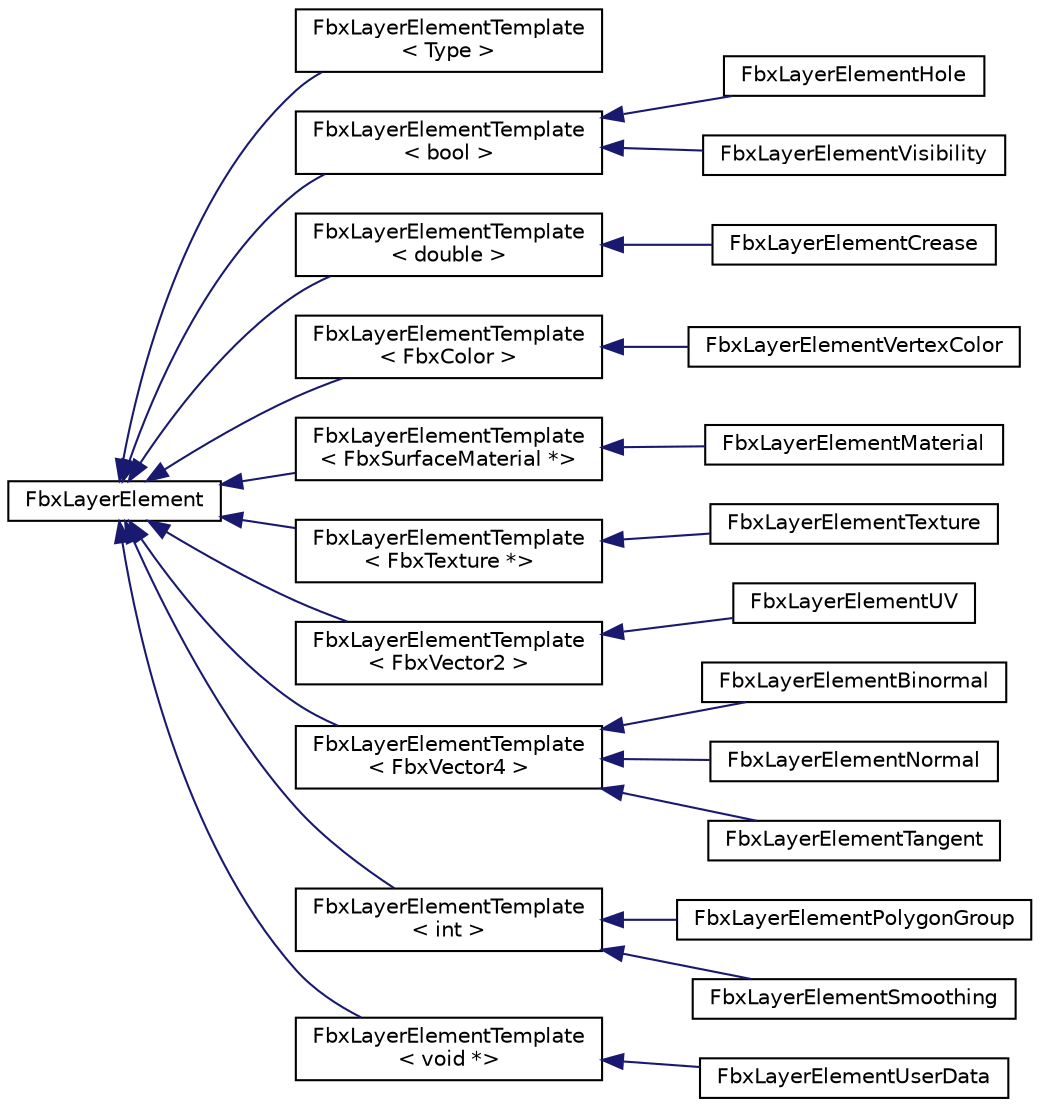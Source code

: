 digraph "クラス階層図"
{
  edge [fontname="Helvetica",fontsize="10",labelfontname="Helvetica",labelfontsize="10"];
  node [fontname="Helvetica",fontsize="10",shape=record];
  rankdir="LR";
  Node0 [label="FbxLayerElement",height=0.2,width=0.4,color="black", fillcolor="white", style="filled",URL="$class_fbx_layer_element.html"];
  Node0 -> Node1 [dir="back",color="midnightblue",fontsize="10",style="solid",fontname="Helvetica"];
  Node1 [label="FbxLayerElementTemplate\l\< Type \>",height=0.2,width=0.4,color="black", fillcolor="white", style="filled",URL="$class_fbx_layer_element_template.html"];
  Node0 -> Node2 [dir="back",color="midnightblue",fontsize="10",style="solid",fontname="Helvetica"];
  Node2 [label="FbxLayerElementTemplate\l\< bool \>",height=0.2,width=0.4,color="black", fillcolor="white", style="filled",URL="$class_fbx_layer_element_template.html"];
  Node2 -> Node3 [dir="back",color="midnightblue",fontsize="10",style="solid",fontname="Helvetica"];
  Node3 [label="FbxLayerElementHole",height=0.2,width=0.4,color="black", fillcolor="white", style="filled",URL="$class_fbx_layer_element_hole.html"];
  Node2 -> Node4 [dir="back",color="midnightblue",fontsize="10",style="solid",fontname="Helvetica"];
  Node4 [label="FbxLayerElementVisibility",height=0.2,width=0.4,color="black", fillcolor="white", style="filled",URL="$class_fbx_layer_element_visibility.html"];
  Node0 -> Node5 [dir="back",color="midnightblue",fontsize="10",style="solid",fontname="Helvetica"];
  Node5 [label="FbxLayerElementTemplate\l\< double \>",height=0.2,width=0.4,color="black", fillcolor="white", style="filled",URL="$class_fbx_layer_element_template.html"];
  Node5 -> Node6 [dir="back",color="midnightblue",fontsize="10",style="solid",fontname="Helvetica"];
  Node6 [label="FbxLayerElementCrease",height=0.2,width=0.4,color="black", fillcolor="white", style="filled",URL="$class_fbx_layer_element_crease.html"];
  Node0 -> Node7 [dir="back",color="midnightblue",fontsize="10",style="solid",fontname="Helvetica"];
  Node7 [label="FbxLayerElementTemplate\l\< FbxColor \>",height=0.2,width=0.4,color="black", fillcolor="white", style="filled",URL="$class_fbx_layer_element_template.html"];
  Node7 -> Node8 [dir="back",color="midnightblue",fontsize="10",style="solid",fontname="Helvetica"];
  Node8 [label="FbxLayerElementVertexColor",height=0.2,width=0.4,color="black", fillcolor="white", style="filled",URL="$class_fbx_layer_element_vertex_color.html",tooltip="Layer element for mapping Vertex Colors to a geometry. "];
  Node0 -> Node9 [dir="back",color="midnightblue",fontsize="10",style="solid",fontname="Helvetica"];
  Node9 [label="FbxLayerElementTemplate\l\< FbxSurfaceMaterial *\>",height=0.2,width=0.4,color="black", fillcolor="white", style="filled",URL="$class_fbx_layer_element_template.html"];
  Node9 -> Node10 [dir="back",color="midnightblue",fontsize="10",style="solid",fontname="Helvetica"];
  Node10 [label="FbxLayerElementMaterial",height=0.2,width=0.4,color="black", fillcolor="white", style="filled",URL="$class_fbx_layer_element_material.html"];
  Node0 -> Node11 [dir="back",color="midnightblue",fontsize="10",style="solid",fontname="Helvetica"];
  Node11 [label="FbxLayerElementTemplate\l\< FbxTexture *\>",height=0.2,width=0.4,color="black", fillcolor="white", style="filled",URL="$class_fbx_layer_element_template.html"];
  Node11 -> Node12 [dir="back",color="midnightblue",fontsize="10",style="solid",fontname="Helvetica"];
  Node12 [label="FbxLayerElementTexture",height=0.2,width=0.4,color="black", fillcolor="white", style="filled",URL="$class_fbx_layer_element_texture.html",tooltip="Layer element for mapping Textures to a geometry. This class is deprecated. "];
  Node0 -> Node13 [dir="back",color="midnightblue",fontsize="10",style="solid",fontname="Helvetica"];
  Node13 [label="FbxLayerElementTemplate\l\< FbxVector2 \>",height=0.2,width=0.4,color="black", fillcolor="white", style="filled",URL="$class_fbx_layer_element_template.html"];
  Node13 -> Node14 [dir="back",color="midnightblue",fontsize="10",style="solid",fontname="Helvetica"];
  Node14 [label="FbxLayerElementUV",height=0.2,width=0.4,color="black", fillcolor="white", style="filled",URL="$class_fbx_layer_element_u_v.html",tooltip="Layer element for mapping UVs to a geometry. "];
  Node0 -> Node15 [dir="back",color="midnightblue",fontsize="10",style="solid",fontname="Helvetica"];
  Node15 [label="FbxLayerElementTemplate\l\< FbxVector4 \>",height=0.2,width=0.4,color="black", fillcolor="white", style="filled",URL="$class_fbx_layer_element_template.html"];
  Node15 -> Node16 [dir="back",color="midnightblue",fontsize="10",style="solid",fontname="Helvetica"];
  Node16 [label="FbxLayerElementBinormal",height=0.2,width=0.4,color="black", fillcolor="white", style="filled",URL="$class_fbx_layer_element_binormal.html",tooltip="Layer element for mapping Binormals to a geometry. "];
  Node15 -> Node17 [dir="back",color="midnightblue",fontsize="10",style="solid",fontname="Helvetica"];
  Node17 [label="FbxLayerElementNormal",height=0.2,width=0.4,color="black", fillcolor="white", style="filled",URL="$class_fbx_layer_element_normal.html",tooltip="Layer element for mapping Normals to a geometry. "];
  Node15 -> Node18 [dir="back",color="midnightblue",fontsize="10",style="solid",fontname="Helvetica"];
  Node18 [label="FbxLayerElementTangent",height=0.2,width=0.4,color="black", fillcolor="white", style="filled",URL="$class_fbx_layer_element_tangent.html",tooltip="Layer element for mapping Tangents to a geometry. "];
  Node0 -> Node19 [dir="back",color="midnightblue",fontsize="10",style="solid",fontname="Helvetica"];
  Node19 [label="FbxLayerElementTemplate\l\< int \>",height=0.2,width=0.4,color="black", fillcolor="white", style="filled",URL="$class_fbx_layer_element_template.html"];
  Node19 -> Node20 [dir="back",color="midnightblue",fontsize="10",style="solid",fontname="Helvetica"];
  Node20 [label="FbxLayerElementPolygonGroup",height=0.2,width=0.4,color="black", fillcolor="white", style="filled",URL="$class_fbx_layer_element_polygon_group.html",tooltip="Layer element for grouping related polygons together. "];
  Node19 -> Node21 [dir="back",color="midnightblue",fontsize="10",style="solid",fontname="Helvetica"];
  Node21 [label="FbxLayerElementSmoothing",height=0.2,width=0.4,color="black", fillcolor="white", style="filled",URL="$class_fbx_layer_element_smoothing.html"];
  Node0 -> Node22 [dir="back",color="midnightblue",fontsize="10",style="solid",fontname="Helvetica"];
  Node22 [label="FbxLayerElementTemplate\l\< void *\>",height=0.2,width=0.4,color="black", fillcolor="white", style="filled",URL="$class_fbx_layer_element_template.html"];
  Node22 -> Node23 [dir="back",color="midnightblue",fontsize="10",style="solid",fontname="Helvetica"];
  Node23 [label="FbxLayerElementUserData",height=0.2,width=0.4,color="black", fillcolor="white", style="filled",URL="$class_fbx_layer_element_user_data.html",tooltip="Layer element for mapping custom user data to a geometry. This layer element is different from the ot..."];
}
